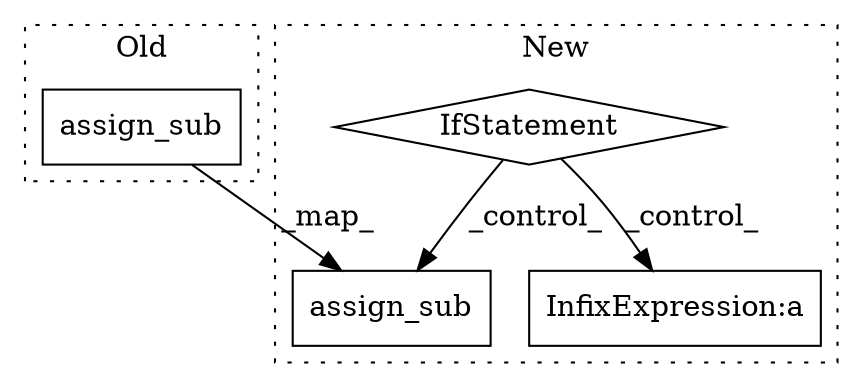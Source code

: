 digraph G {
subgraph cluster0 {
1 [label="assign_sub" a="32" s="870,903" l="11,1" shape="box"];
label = "Old";
style="dotted";
}
subgraph cluster1 {
2 [label="assign_sub" a="32" s="1031,1064" l="11,1" shape="box"];
3 [label="IfStatement" a="25" s="860,907" l="4,2" shape="diamond"];
4 [label="InfixExpression:a" a="27" s="974" l="3" shape="box"];
label = "New";
style="dotted";
}
1 -> 2 [label="_map_"];
3 -> 2 [label="_control_"];
3 -> 4 [label="_control_"];
}
